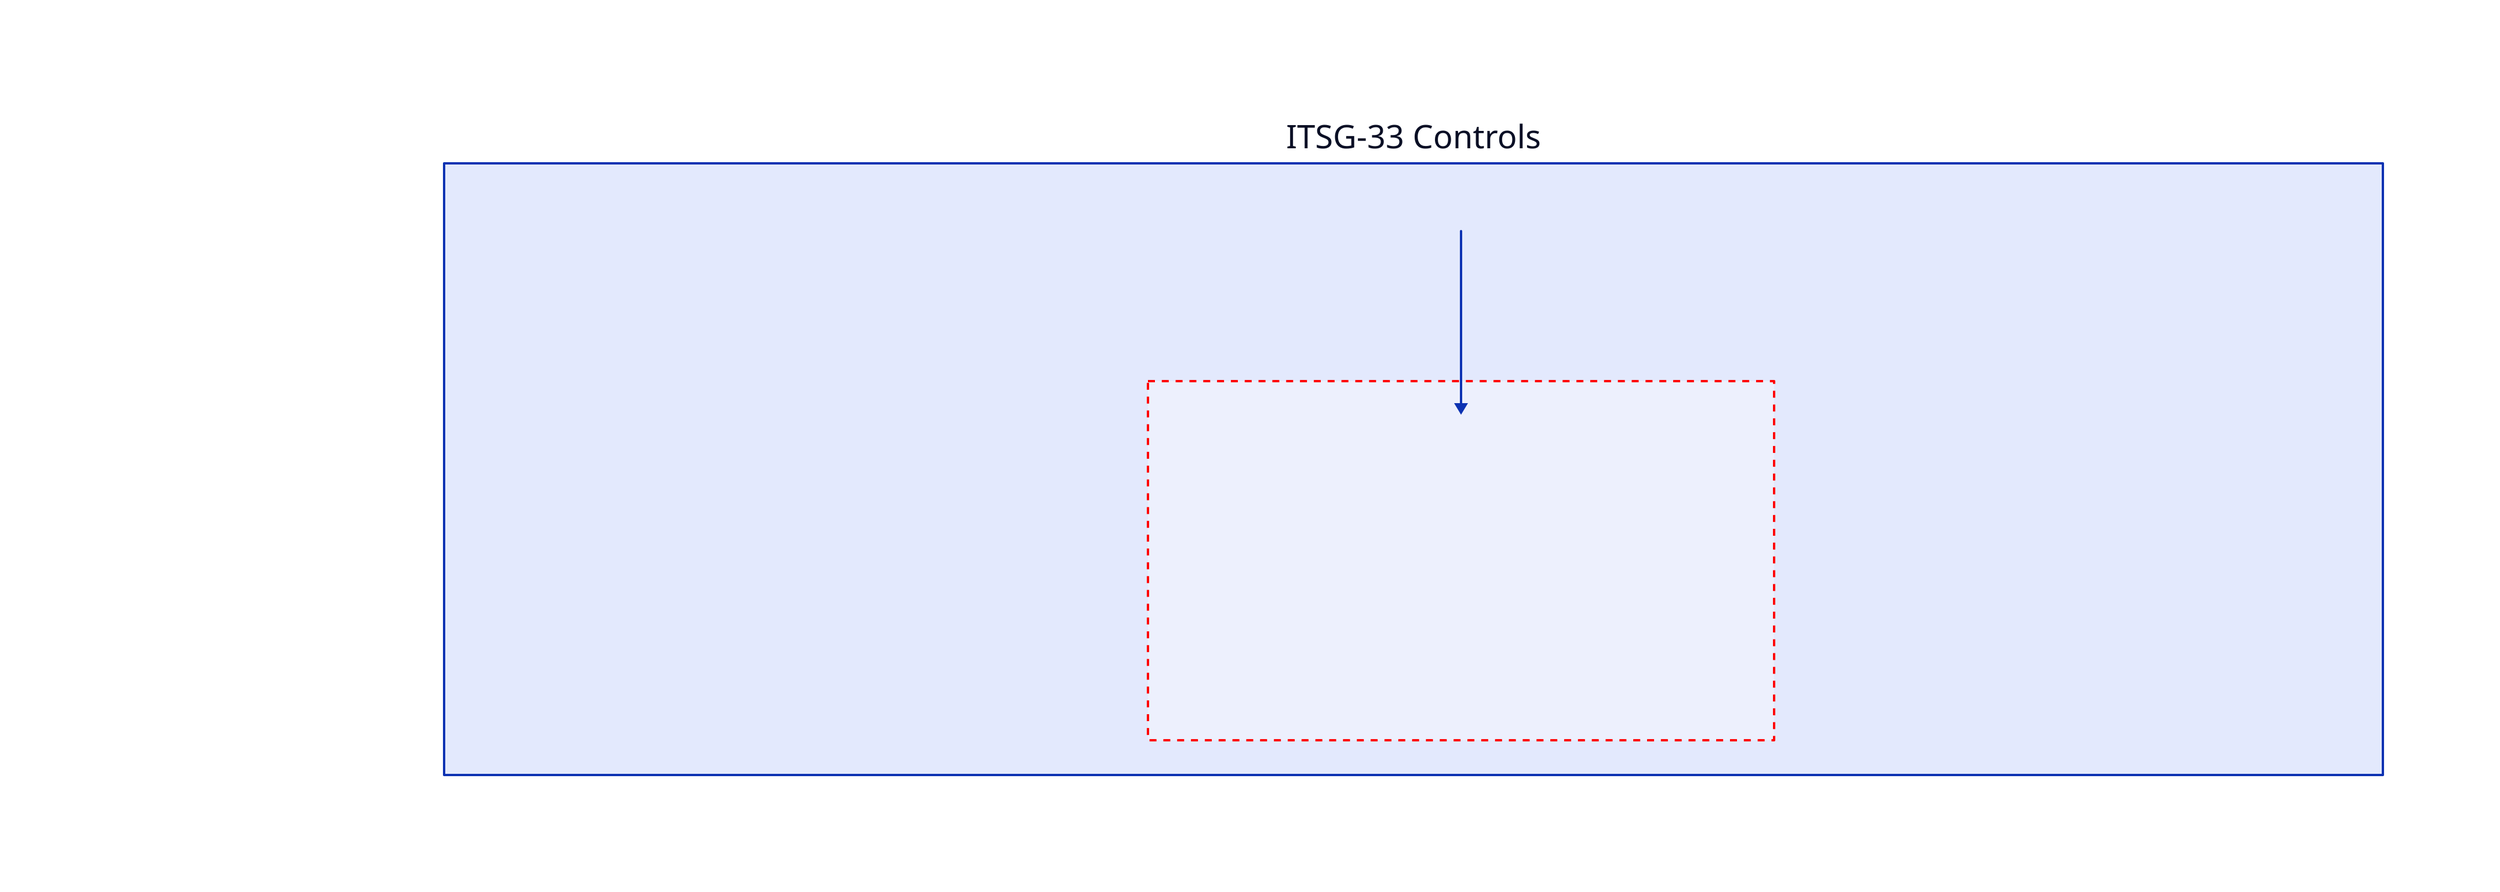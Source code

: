 title: |md
# ITSG-33 Controls
|


ITSG-33 Controls: {
    Organizational Infrastructure: |md
    # Organizational Infrastructure
    Security controls that are in place for the entire organization.
    ## Examples
    - Every employee must use MFA with the cloud tenant.
    - There is a process for creation/destruction of accounts.
    - From which corporate network(s) can employees access the cloud tenant?
    |

    "": {
        Project-Specific Infrastructure: |md
        # Project-Specific Infrastructure
        Security controls for infrastructure provisioned specifically for a project.
        ## Examples
        - Does the storage solution implement backups?
        - Does the storage solution implement access control?
        - Are project data encrypted at rest?
        |
        style: {
            stroke: red
            stroke-dash: 3
        }
        
    }
    itsg-33-conftest: |md
    ### [itsg-33-conftest](https://github.com/Collinbrown95/itsg-33-conftest) addresses this box.
    |

    itsg-33-conftest -> "".Project-Specific Infrastructure
    Project-Specific Code Artifacts: |md
    # Project-Specific Code Artifacts
    Security controls that address the security of project-specific code.
    ## Examples
    - Do project dependencies undergo routine CVE scanning?
    - Does source code undergo routine SAST scanning?
    - Are unit tests for the source code run regularly?
    |
}
